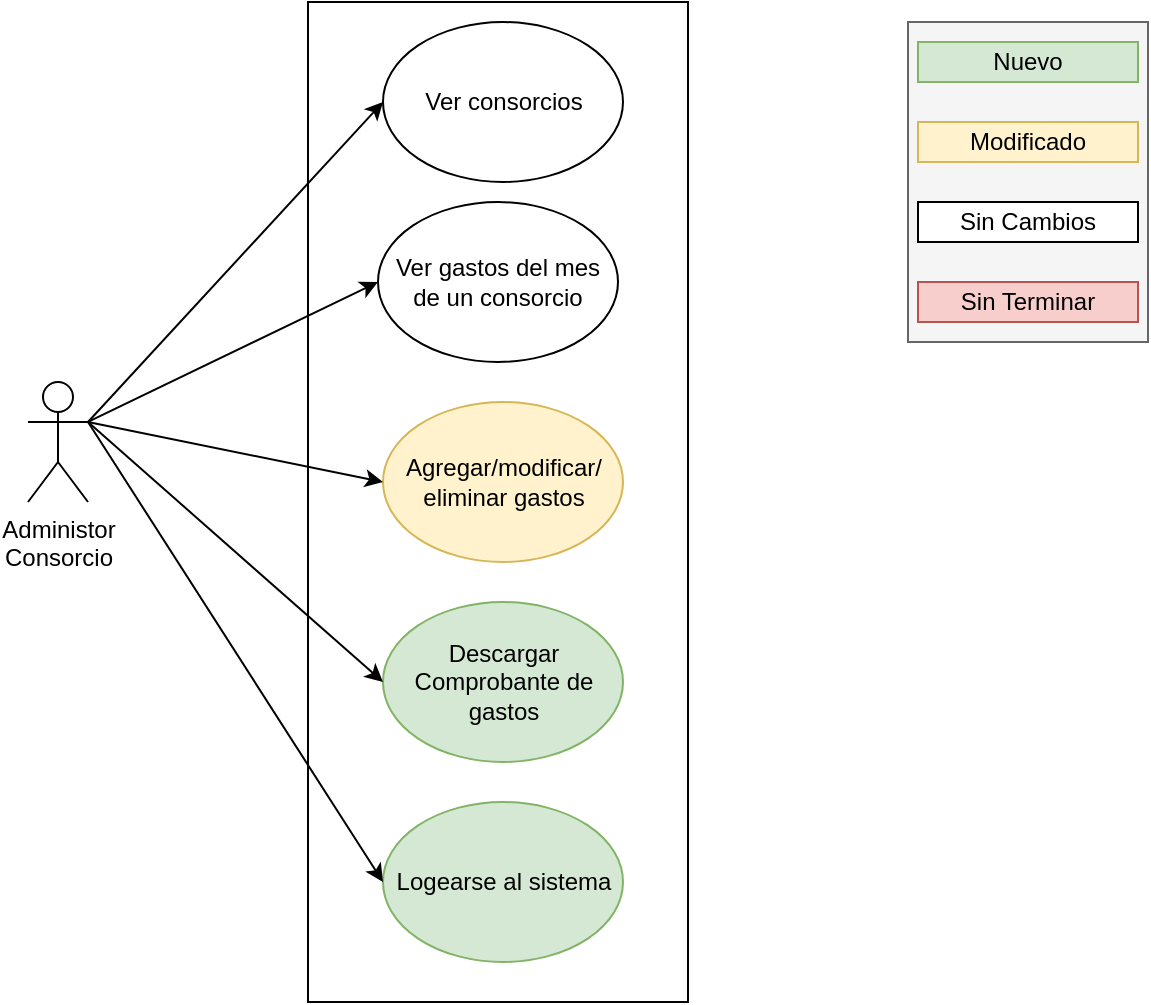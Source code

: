 <mxfile version="14.6.6" type="github">
  <diagram id="DMdYSBL_EJJrb_-I5IRT" name="Page-1">
    <mxGraphModel dx="946" dy="514" grid="1" gridSize="10" guides="1" tooltips="1" connect="1" arrows="1" fold="1" page="1" pageScale="1" pageWidth="850" pageHeight="1100" math="0" shadow="0">
      <root>
        <mxCell id="0" />
        <mxCell id="1" parent="0" />
        <mxCell id="DQ_E5rbUf5ejN1yuJWk_-7" value="" style="rounded=0;whiteSpace=wrap;html=1;" parent="1" vertex="1">
          <mxGeometry x="240" y="50" width="190" height="500" as="geometry" />
        </mxCell>
        <mxCell id="DQ_E5rbUf5ejN1yuJWk_-2" value="Administor&lt;br&gt;Consorcio" style="shape=umlActor;verticalLabelPosition=bottom;verticalAlign=top;html=1;outlineConnect=0;" parent="1" vertex="1">
          <mxGeometry x="100" y="240" width="30" height="60" as="geometry" />
        </mxCell>
        <mxCell id="DQ_E5rbUf5ejN1yuJWk_-5" value="Ver consorcios" style="ellipse;whiteSpace=wrap;html=1;" parent="1" vertex="1">
          <mxGeometry x="277.5" y="60" width="120" height="80" as="geometry" />
        </mxCell>
        <mxCell id="DQ_E5rbUf5ejN1yuJWk_-6" value="" style="endArrow=classic;html=1;entryX=0;entryY=0.5;entryDx=0;entryDy=0;exitX=1;exitY=0.333;exitDx=0;exitDy=0;exitPerimeter=0;" parent="1" source="DQ_E5rbUf5ejN1yuJWk_-2" target="DQ_E5rbUf5ejN1yuJWk_-5" edge="1">
          <mxGeometry width="50" height="50" relative="1" as="geometry">
            <mxPoint x="400" y="290" as="sourcePoint" />
            <mxPoint x="450" y="240" as="targetPoint" />
          </mxGeometry>
        </mxCell>
        <mxCell id="DQ_E5rbUf5ejN1yuJWk_-8" value="Ver gastos del mes&lt;br&gt;de un consorcio" style="ellipse;whiteSpace=wrap;html=1;" parent="1" vertex="1">
          <mxGeometry x="275" y="150" width="120" height="80" as="geometry" />
        </mxCell>
        <mxCell id="DQ_E5rbUf5ejN1yuJWk_-9" value="" style="endArrow=classic;html=1;entryX=0;entryY=0.5;entryDx=0;entryDy=0;exitX=1;exitY=0.333;exitDx=0;exitDy=0;exitPerimeter=0;" parent="1" target="DQ_E5rbUf5ejN1yuJWk_-8" edge="1" source="DQ_E5rbUf5ejN1yuJWk_-2">
          <mxGeometry width="50" height="50" relative="1" as="geometry">
            <mxPoint x="130" y="190" as="sourcePoint" />
            <mxPoint x="450" y="240" as="targetPoint" />
          </mxGeometry>
        </mxCell>
        <mxCell id="DQ_E5rbUf5ejN1yuJWk_-10" value="Agregar/modificar/&lt;br&gt;eliminar gastos" style="ellipse;whiteSpace=wrap;html=1;fillColor=#fff2cc;strokeColor=#d6b656;" parent="1" vertex="1">
          <mxGeometry x="277.5" y="250" width="120" height="80" as="geometry" />
        </mxCell>
        <mxCell id="DQ_E5rbUf5ejN1yuJWk_-11" value="" style="endArrow=classic;html=1;entryX=0;entryY=0.5;entryDx=0;entryDy=0;exitX=1;exitY=0.333;exitDx=0;exitDy=0;exitPerimeter=0;" parent="1" source="DQ_E5rbUf5ejN1yuJWk_-2" target="DQ_E5rbUf5ejN1yuJWk_-10" edge="1">
          <mxGeometry width="50" height="50" relative="1" as="geometry">
            <mxPoint x="400" y="280" as="sourcePoint" />
            <mxPoint x="450" y="230" as="targetPoint" />
          </mxGeometry>
        </mxCell>
        <mxCell id="DQ_E5rbUf5ejN1yuJWk_-16" value="" style="rounded=0;whiteSpace=wrap;html=1;fillColor=#f5f5f5;strokeColor=#666666;fontColor=#333333;" parent="1" vertex="1">
          <mxGeometry x="540" y="60" width="120" height="160" as="geometry" />
        </mxCell>
        <mxCell id="DQ_E5rbUf5ejN1yuJWk_-17" value="Nuevo" style="rounded=0;whiteSpace=wrap;html=1;fillColor=#d5e8d4;strokeColor=#82b366;" parent="1" vertex="1">
          <mxGeometry x="545" y="70" width="110" height="20" as="geometry" />
        </mxCell>
        <mxCell id="DQ_E5rbUf5ejN1yuJWk_-18" value="Modificado" style="rounded=0;whiteSpace=wrap;html=1;fillColor=#fff2cc;strokeColor=#d6b656;" parent="1" vertex="1">
          <mxGeometry x="545" y="110" width="110" height="20" as="geometry" />
        </mxCell>
        <mxCell id="DQ_E5rbUf5ejN1yuJWk_-19" value="Sin Cambios" style="rounded=0;whiteSpace=wrap;html=1;" parent="1" vertex="1">
          <mxGeometry x="545" y="150" width="110" height="20" as="geometry" />
        </mxCell>
        <mxCell id="DQ_E5rbUf5ejN1yuJWk_-20" value="Sin Terminar" style="rounded=0;whiteSpace=wrap;html=1;fillColor=#f8cecc;strokeColor=#b85450;" parent="1" vertex="1">
          <mxGeometry x="545" y="190" width="110" height="20" as="geometry" />
        </mxCell>
        <mxCell id="sHpydHbunjuv73alF5IP-1" value="Descargar Comprobante de gastos" style="ellipse;whiteSpace=wrap;html=1;fillColor=#d5e8d4;strokeColor=#82b366;" vertex="1" parent="1">
          <mxGeometry x="277.5" y="350" width="120" height="80" as="geometry" />
        </mxCell>
        <mxCell id="sHpydHbunjuv73alF5IP-3" value="Logearse al sistema" style="ellipse;whiteSpace=wrap;html=1;fillColor=#d5e8d4;strokeColor=#82b366;" vertex="1" parent="1">
          <mxGeometry x="277.5" y="450" width="120" height="80" as="geometry" />
        </mxCell>
        <mxCell id="sHpydHbunjuv73alF5IP-5" value="" style="endArrow=classic;html=1;entryX=0;entryY=0.5;entryDx=0;entryDy=0;" edge="1" parent="1" target="sHpydHbunjuv73alF5IP-1">
          <mxGeometry width="50" height="50" relative="1" as="geometry">
            <mxPoint x="130" y="260" as="sourcePoint" />
            <mxPoint x="285" y="200" as="targetPoint" />
          </mxGeometry>
        </mxCell>
        <mxCell id="sHpydHbunjuv73alF5IP-6" value="" style="endArrow=classic;html=1;entryX=0;entryY=0.5;entryDx=0;entryDy=0;" edge="1" parent="1" target="sHpydHbunjuv73alF5IP-3">
          <mxGeometry width="50" height="50" relative="1" as="geometry">
            <mxPoint x="130" y="260" as="sourcePoint" />
            <mxPoint x="285" y="400" as="targetPoint" />
          </mxGeometry>
        </mxCell>
      </root>
    </mxGraphModel>
  </diagram>
</mxfile>
